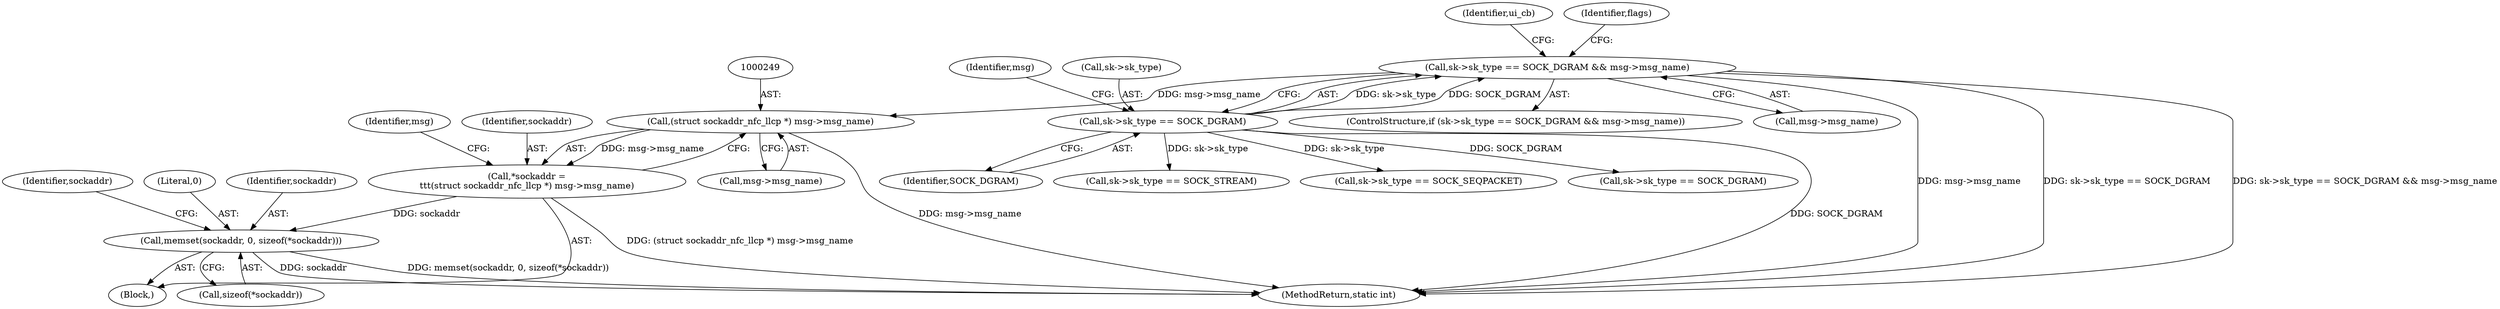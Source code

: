 digraph "0_linux_f3d3342602f8bcbf37d7c46641cb9bca7618eb1c_24@pointer" {
"1000230" [label="(Call,sk->sk_type == SOCK_DGRAM && msg->msg_name)"];
"1000231" [label="(Call,sk->sk_type == SOCK_DGRAM)"];
"1000248" [label="(Call,(struct sockaddr_nfc_llcp *) msg->msg_name)"];
"1000246" [label="(Call,*sockaddr =\n\t\t\t(struct sockaddr_nfc_llcp *) msg->msg_name)"];
"1000267" [label="(Call,memset(sockaddr, 0, sizeof(*sockaddr)))"];
"1000239" [label="(Block,)"];
"1000235" [label="(Identifier,SOCK_DGRAM)"];
"1000248" [label="(Call,(struct sockaddr_nfc_llcp *) msg->msg_name)"];
"1000242" [label="(Identifier,ui_cb)"];
"1000305" [label="(Call,sk->sk_type == SOCK_STREAM)"];
"1000237" [label="(Identifier,msg)"];
"1000246" [label="(Call,*sockaddr =\n\t\t\t(struct sockaddr_nfc_llcp *) msg->msg_name)"];
"1000230" [label="(Call,sk->sk_type == SOCK_DGRAM && msg->msg_name)"];
"1000270" [label="(Call,sizeof(*sockaddr))"];
"1000229" [label="(ControlStructure,if (sk->sk_type == SOCK_DGRAM && msg->msg_name))"];
"1000342" [label="(Call,sk->sk_type == SOCK_SEQPACKET)"];
"1000232" [label="(Call,sk->sk_type)"];
"1000267" [label="(Call,memset(sockaddr, 0, sizeof(*sockaddr)))"];
"1000311" [label="(Call,sk->sk_type == SOCK_DGRAM)"];
"1000255" [label="(Identifier,msg)"];
"1000275" [label="(Identifier,sockaddr)"];
"1000236" [label="(Call,msg->msg_name)"];
"1000231" [label="(Call,sk->sk_type == SOCK_DGRAM)"];
"1000269" [label="(Literal,0)"];
"1000250" [label="(Call,msg->msg_name)"];
"1000247" [label="(Identifier,sockaddr)"];
"1000355" [label="(MethodReturn,static int)"];
"1000268" [label="(Identifier,sockaddr)"];
"1000300" [label="(Identifier,flags)"];
"1000230" -> "1000229"  [label="AST: "];
"1000230" -> "1000231"  [label="CFG: "];
"1000230" -> "1000236"  [label="CFG: "];
"1000231" -> "1000230"  [label="AST: "];
"1000236" -> "1000230"  [label="AST: "];
"1000242" -> "1000230"  [label="CFG: "];
"1000300" -> "1000230"  [label="CFG: "];
"1000230" -> "1000355"  [label="DDG: msg->msg_name"];
"1000230" -> "1000355"  [label="DDG: sk->sk_type == SOCK_DGRAM"];
"1000230" -> "1000355"  [label="DDG: sk->sk_type == SOCK_DGRAM && msg->msg_name"];
"1000231" -> "1000230"  [label="DDG: sk->sk_type"];
"1000231" -> "1000230"  [label="DDG: SOCK_DGRAM"];
"1000230" -> "1000248"  [label="DDG: msg->msg_name"];
"1000231" -> "1000235"  [label="CFG: "];
"1000232" -> "1000231"  [label="AST: "];
"1000235" -> "1000231"  [label="AST: "];
"1000237" -> "1000231"  [label="CFG: "];
"1000231" -> "1000355"  [label="DDG: SOCK_DGRAM"];
"1000231" -> "1000305"  [label="DDG: sk->sk_type"];
"1000231" -> "1000311"  [label="DDG: SOCK_DGRAM"];
"1000231" -> "1000342"  [label="DDG: sk->sk_type"];
"1000248" -> "1000246"  [label="AST: "];
"1000248" -> "1000250"  [label="CFG: "];
"1000249" -> "1000248"  [label="AST: "];
"1000250" -> "1000248"  [label="AST: "];
"1000246" -> "1000248"  [label="CFG: "];
"1000248" -> "1000355"  [label="DDG: msg->msg_name"];
"1000248" -> "1000246"  [label="DDG: msg->msg_name"];
"1000246" -> "1000239"  [label="AST: "];
"1000247" -> "1000246"  [label="AST: "];
"1000255" -> "1000246"  [label="CFG: "];
"1000246" -> "1000355"  [label="DDG: (struct sockaddr_nfc_llcp *) msg->msg_name"];
"1000246" -> "1000267"  [label="DDG: sockaddr"];
"1000267" -> "1000239"  [label="AST: "];
"1000267" -> "1000270"  [label="CFG: "];
"1000268" -> "1000267"  [label="AST: "];
"1000269" -> "1000267"  [label="AST: "];
"1000270" -> "1000267"  [label="AST: "];
"1000275" -> "1000267"  [label="CFG: "];
"1000267" -> "1000355"  [label="DDG: sockaddr"];
"1000267" -> "1000355"  [label="DDG: memset(sockaddr, 0, sizeof(*sockaddr))"];
}
